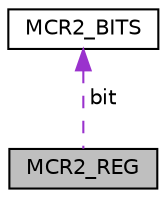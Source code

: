 digraph "MCR2_REG"
{
  edge [fontname="Helvetica",fontsize="10",labelfontname="Helvetica",labelfontsize="10"];
  node [fontname="Helvetica",fontsize="10",shape=record];
  Node1 [label="MCR2_REG",height=0.2,width=0.4,color="black", fillcolor="grey75", style="filled", fontcolor="black"];
  Node2 -> Node1 [dir="back",color="darkorchid3",fontsize="10",style="dashed",label=" bit" ,fontname="Helvetica"];
  Node2 [label="MCR2_BITS",height=0.2,width=0.4,color="black", fillcolor="white", style="filled",URL="$struct_m_c_r2___b_i_t_s.html"];
}
